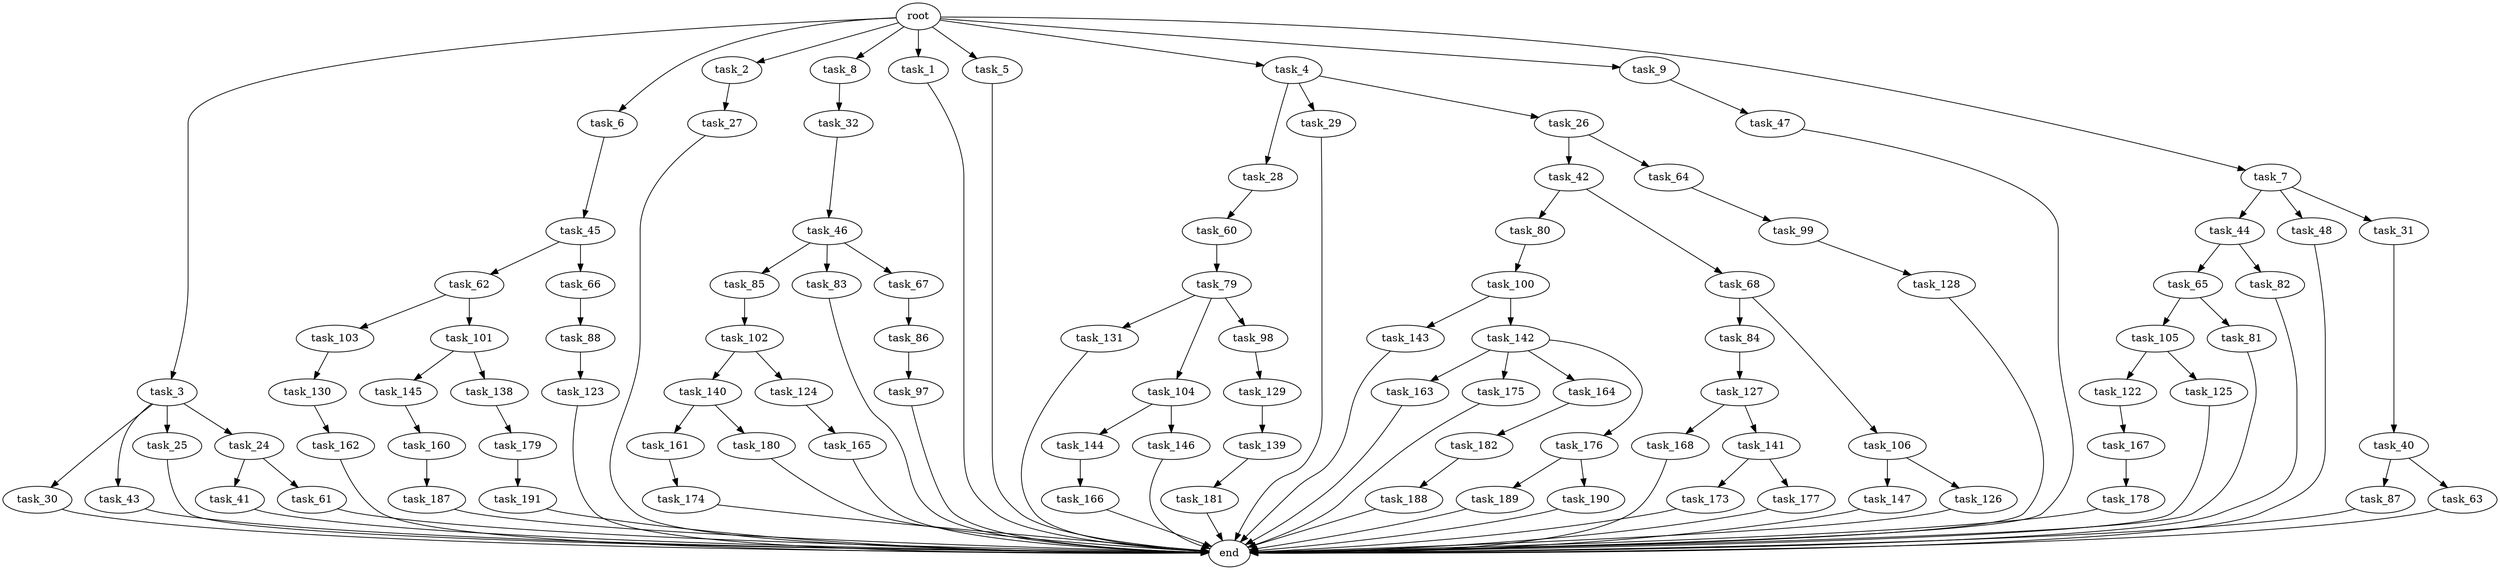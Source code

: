 digraph G {
  task_173 [size="21474836480.000000"];
  task_65 [size="3435973836.800000"];
  task_45 [size="85899345920.000000"];
  task_100 [size="42090679500.800003"];
  task_47 [size="54975581388.800003"];
  task_179 [size="13743895347.200001"];
  task_3 [size="102.400000"];
  task_6 [size="102.400000"];
  task_30 [size="21474836480.000000"];
  task_131 [size="30923764531.200001"];
  task_2 [size="102.400000"];
  end [size="0.000000"];
  task_8 [size="102.400000"];
  task_44 [size="69578470195.199997"];
  task_163 [size="54975581388.800003"];
  task_1 [size="102.400000"];
  task_160 [size="42090679500.800003"];
  task_84 [size="21474836480.000000"];
  task_187 [size="42090679500.800003"];
  task_86 [size="13743895347.200001"];
  task_145 [size="7730941132.800000"];
  task_168 [size="69578470195.199997"];
  task_177 [size="21474836480.000000"];
  task_130 [size="42090679500.800003"];
  task_189 [size="7730941132.800000"];
  task_138 [size="7730941132.800000"];
  task_106 [size="21474836480.000000"];
  task_97 [size="54975581388.800003"];
  task_105 [size="69578470195.199997"];
  task_5 [size="102.400000"];
  task_48 [size="69578470195.199997"];
  task_4 [size="102.400000"];
  task_104 [size="30923764531.200001"];
  task_79 [size="42090679500.800003"];
  task_99 [size="3435973836.800000"];
  task_181 [size="30923764531.200001"];
  task_85 [size="13743895347.200001"];
  task_174 [size="7730941132.800000"];
  task_43 [size="21474836480.000000"];
  task_82 [size="3435973836.800000"];
  task_144 [size="54975581388.800003"];
  task_161 [size="21474836480.000000"];
  task_83 [size="13743895347.200001"];
  task_147 [size="13743895347.200001"];
  task_103 [size="7730941132.800000"];
  task_98 [size="30923764531.200001"];
  task_167 [size="54975581388.800003"];
  task_62 [size="3435973836.800000"];
  task_9 [size="102.400000"];
  task_41 [size="21474836480.000000"];
  task_127 [size="85899345920.000000"];
  task_25 [size="21474836480.000000"];
  task_126 [size="13743895347.200001"];
  task_27 [size="3435973836.800000"];
  task_191 [size="42090679500.800003"];
  task_61 [size="21474836480.000000"];
  task_143 [size="30923764531.200001"];
  task_80 [size="30923764531.200001"];
  task_66 [size="3435973836.800000"];
  task_142 [size="30923764531.200001"];
  root [size="0.000000"];
  task_146 [size="54975581388.800003"];
  task_32 [size="30923764531.200001"];
  task_141 [size="69578470195.199997"];
  task_188 [size="85899345920.000000"];
  task_180 [size="21474836480.000000"];
  task_81 [size="69578470195.199997"];
  task_88 [size="21474836480.000000"];
  task_28 [size="3435973836.800000"];
  task_42 [size="30923764531.200001"];
  task_140 [size="85899345920.000000"];
  task_40 [size="13743895347.200001"];
  task_87 [size="85899345920.000000"];
  task_29 [size="3435973836.800000"];
  task_31 [size="69578470195.199997"];
  task_129 [size="7730941132.800000"];
  task_175 [size="54975581388.800003"];
  task_165 [size="69578470195.199997"];
  task_122 [size="21474836480.000000"];
  task_63 [size="85899345920.000000"];
  task_24 [size="21474836480.000000"];
  task_162 [size="54975581388.800003"];
  task_101 [size="7730941132.800000"];
  task_26 [size="3435973836.800000"];
  task_67 [size="13743895347.200001"];
  task_178 [size="85899345920.000000"];
  task_125 [size="21474836480.000000"];
  task_102 [size="13743895347.200001"];
  task_124 [size="85899345920.000000"];
  task_46 [size="13743895347.200001"];
  task_166 [size="3435973836.800000"];
  task_7 [size="102.400000"];
  task_139 [size="3435973836.800000"];
  task_164 [size="54975581388.800003"];
  task_190 [size="7730941132.800000"];
  task_128 [size="69578470195.199997"];
  task_68 [size="30923764531.200001"];
  task_60 [size="30923764531.200001"];
  task_182 [size="69578470195.199997"];
  task_176 [size="54975581388.800003"];
  task_64 [size="30923764531.200001"];
  task_123 [size="69578470195.199997"];

  task_173 -> end [size="1.000000"];
  task_65 -> task_105 [size="679477248.000000"];
  task_65 -> task_81 [size="679477248.000000"];
  task_45 -> task_62 [size="33554432.000000"];
  task_45 -> task_66 [size="33554432.000000"];
  task_100 -> task_142 [size="301989888.000000"];
  task_100 -> task_143 [size="301989888.000000"];
  task_47 -> end [size="1.000000"];
  task_179 -> task_191 [size="411041792.000000"];
  task_3 -> task_24 [size="209715200.000000"];
  task_3 -> task_43 [size="209715200.000000"];
  task_3 -> task_25 [size="209715200.000000"];
  task_3 -> task_30 [size="209715200.000000"];
  task_6 -> task_45 [size="838860800.000000"];
  task_30 -> end [size="1.000000"];
  task_131 -> end [size="1.000000"];
  task_2 -> task_27 [size="33554432.000000"];
  task_8 -> task_32 [size="301989888.000000"];
  task_44 -> task_65 [size="33554432.000000"];
  task_44 -> task_82 [size="33554432.000000"];
  task_163 -> end [size="1.000000"];
  task_1 -> end [size="1.000000"];
  task_160 -> task_187 [size="411041792.000000"];
  task_84 -> task_127 [size="838860800.000000"];
  task_187 -> end [size="1.000000"];
  task_86 -> task_97 [size="536870912.000000"];
  task_145 -> task_160 [size="411041792.000000"];
  task_168 -> end [size="1.000000"];
  task_177 -> end [size="1.000000"];
  task_130 -> task_162 [size="536870912.000000"];
  task_189 -> end [size="1.000000"];
  task_138 -> task_179 [size="134217728.000000"];
  task_106 -> task_126 [size="134217728.000000"];
  task_106 -> task_147 [size="134217728.000000"];
  task_97 -> end [size="1.000000"];
  task_105 -> task_125 [size="209715200.000000"];
  task_105 -> task_122 [size="209715200.000000"];
  task_5 -> end [size="1.000000"];
  task_48 -> end [size="1.000000"];
  task_4 -> task_26 [size="33554432.000000"];
  task_4 -> task_29 [size="33554432.000000"];
  task_4 -> task_28 [size="33554432.000000"];
  task_104 -> task_146 [size="536870912.000000"];
  task_104 -> task_144 [size="536870912.000000"];
  task_79 -> task_104 [size="301989888.000000"];
  task_79 -> task_131 [size="301989888.000000"];
  task_79 -> task_98 [size="301989888.000000"];
  task_99 -> task_128 [size="679477248.000000"];
  task_181 -> end [size="1.000000"];
  task_85 -> task_102 [size="134217728.000000"];
  task_174 -> end [size="1.000000"];
  task_43 -> end [size="1.000000"];
  task_82 -> end [size="1.000000"];
  task_144 -> task_166 [size="33554432.000000"];
  task_161 -> task_174 [size="75497472.000000"];
  task_83 -> end [size="1.000000"];
  task_147 -> end [size="1.000000"];
  task_103 -> task_130 [size="411041792.000000"];
  task_98 -> task_129 [size="75497472.000000"];
  task_167 -> task_178 [size="838860800.000000"];
  task_62 -> task_101 [size="75497472.000000"];
  task_62 -> task_103 [size="75497472.000000"];
  task_9 -> task_47 [size="536870912.000000"];
  task_41 -> end [size="1.000000"];
  task_127 -> task_141 [size="679477248.000000"];
  task_127 -> task_168 [size="679477248.000000"];
  task_25 -> end [size="1.000000"];
  task_126 -> end [size="1.000000"];
  task_27 -> end [size="1.000000"];
  task_191 -> end [size="1.000000"];
  task_61 -> end [size="1.000000"];
  task_143 -> end [size="1.000000"];
  task_80 -> task_100 [size="411041792.000000"];
  task_66 -> task_88 [size="209715200.000000"];
  task_142 -> task_164 [size="536870912.000000"];
  task_142 -> task_176 [size="536870912.000000"];
  task_142 -> task_163 [size="536870912.000000"];
  task_142 -> task_175 [size="536870912.000000"];
  root -> task_8 [size="1.000000"];
  root -> task_9 [size="1.000000"];
  root -> task_3 [size="1.000000"];
  root -> task_7 [size="1.000000"];
  root -> task_6 [size="1.000000"];
  root -> task_1 [size="1.000000"];
  root -> task_5 [size="1.000000"];
  root -> task_2 [size="1.000000"];
  root -> task_4 [size="1.000000"];
  task_146 -> end [size="1.000000"];
  task_32 -> task_46 [size="134217728.000000"];
  task_141 -> task_173 [size="209715200.000000"];
  task_141 -> task_177 [size="209715200.000000"];
  task_188 -> end [size="1.000000"];
  task_180 -> end [size="1.000000"];
  task_81 -> end [size="1.000000"];
  task_88 -> task_123 [size="679477248.000000"];
  task_28 -> task_60 [size="301989888.000000"];
  task_42 -> task_80 [size="301989888.000000"];
  task_42 -> task_68 [size="301989888.000000"];
  task_140 -> task_161 [size="209715200.000000"];
  task_140 -> task_180 [size="209715200.000000"];
  task_40 -> task_87 [size="838860800.000000"];
  task_40 -> task_63 [size="838860800.000000"];
  task_87 -> end [size="1.000000"];
  task_29 -> end [size="1.000000"];
  task_31 -> task_40 [size="134217728.000000"];
  task_129 -> task_139 [size="33554432.000000"];
  task_175 -> end [size="1.000000"];
  task_165 -> end [size="1.000000"];
  task_122 -> task_167 [size="536870912.000000"];
  task_63 -> end [size="1.000000"];
  task_24 -> task_61 [size="209715200.000000"];
  task_24 -> task_41 [size="209715200.000000"];
  task_162 -> end [size="1.000000"];
  task_101 -> task_138 [size="75497472.000000"];
  task_101 -> task_145 [size="75497472.000000"];
  task_26 -> task_64 [size="301989888.000000"];
  task_26 -> task_42 [size="301989888.000000"];
  task_67 -> task_86 [size="134217728.000000"];
  task_178 -> end [size="1.000000"];
  task_125 -> end [size="1.000000"];
  task_102 -> task_124 [size="838860800.000000"];
  task_102 -> task_140 [size="838860800.000000"];
  task_124 -> task_165 [size="679477248.000000"];
  task_46 -> task_83 [size="134217728.000000"];
  task_46 -> task_67 [size="134217728.000000"];
  task_46 -> task_85 [size="134217728.000000"];
  task_166 -> end [size="1.000000"];
  task_7 -> task_44 [size="679477248.000000"];
  task_7 -> task_31 [size="679477248.000000"];
  task_7 -> task_48 [size="679477248.000000"];
  task_139 -> task_181 [size="301989888.000000"];
  task_164 -> task_182 [size="679477248.000000"];
  task_190 -> end [size="1.000000"];
  task_128 -> end [size="1.000000"];
  task_68 -> task_84 [size="209715200.000000"];
  task_68 -> task_106 [size="209715200.000000"];
  task_60 -> task_79 [size="411041792.000000"];
  task_182 -> task_188 [size="838860800.000000"];
  task_176 -> task_189 [size="75497472.000000"];
  task_176 -> task_190 [size="75497472.000000"];
  task_64 -> task_99 [size="33554432.000000"];
  task_123 -> end [size="1.000000"];
}
